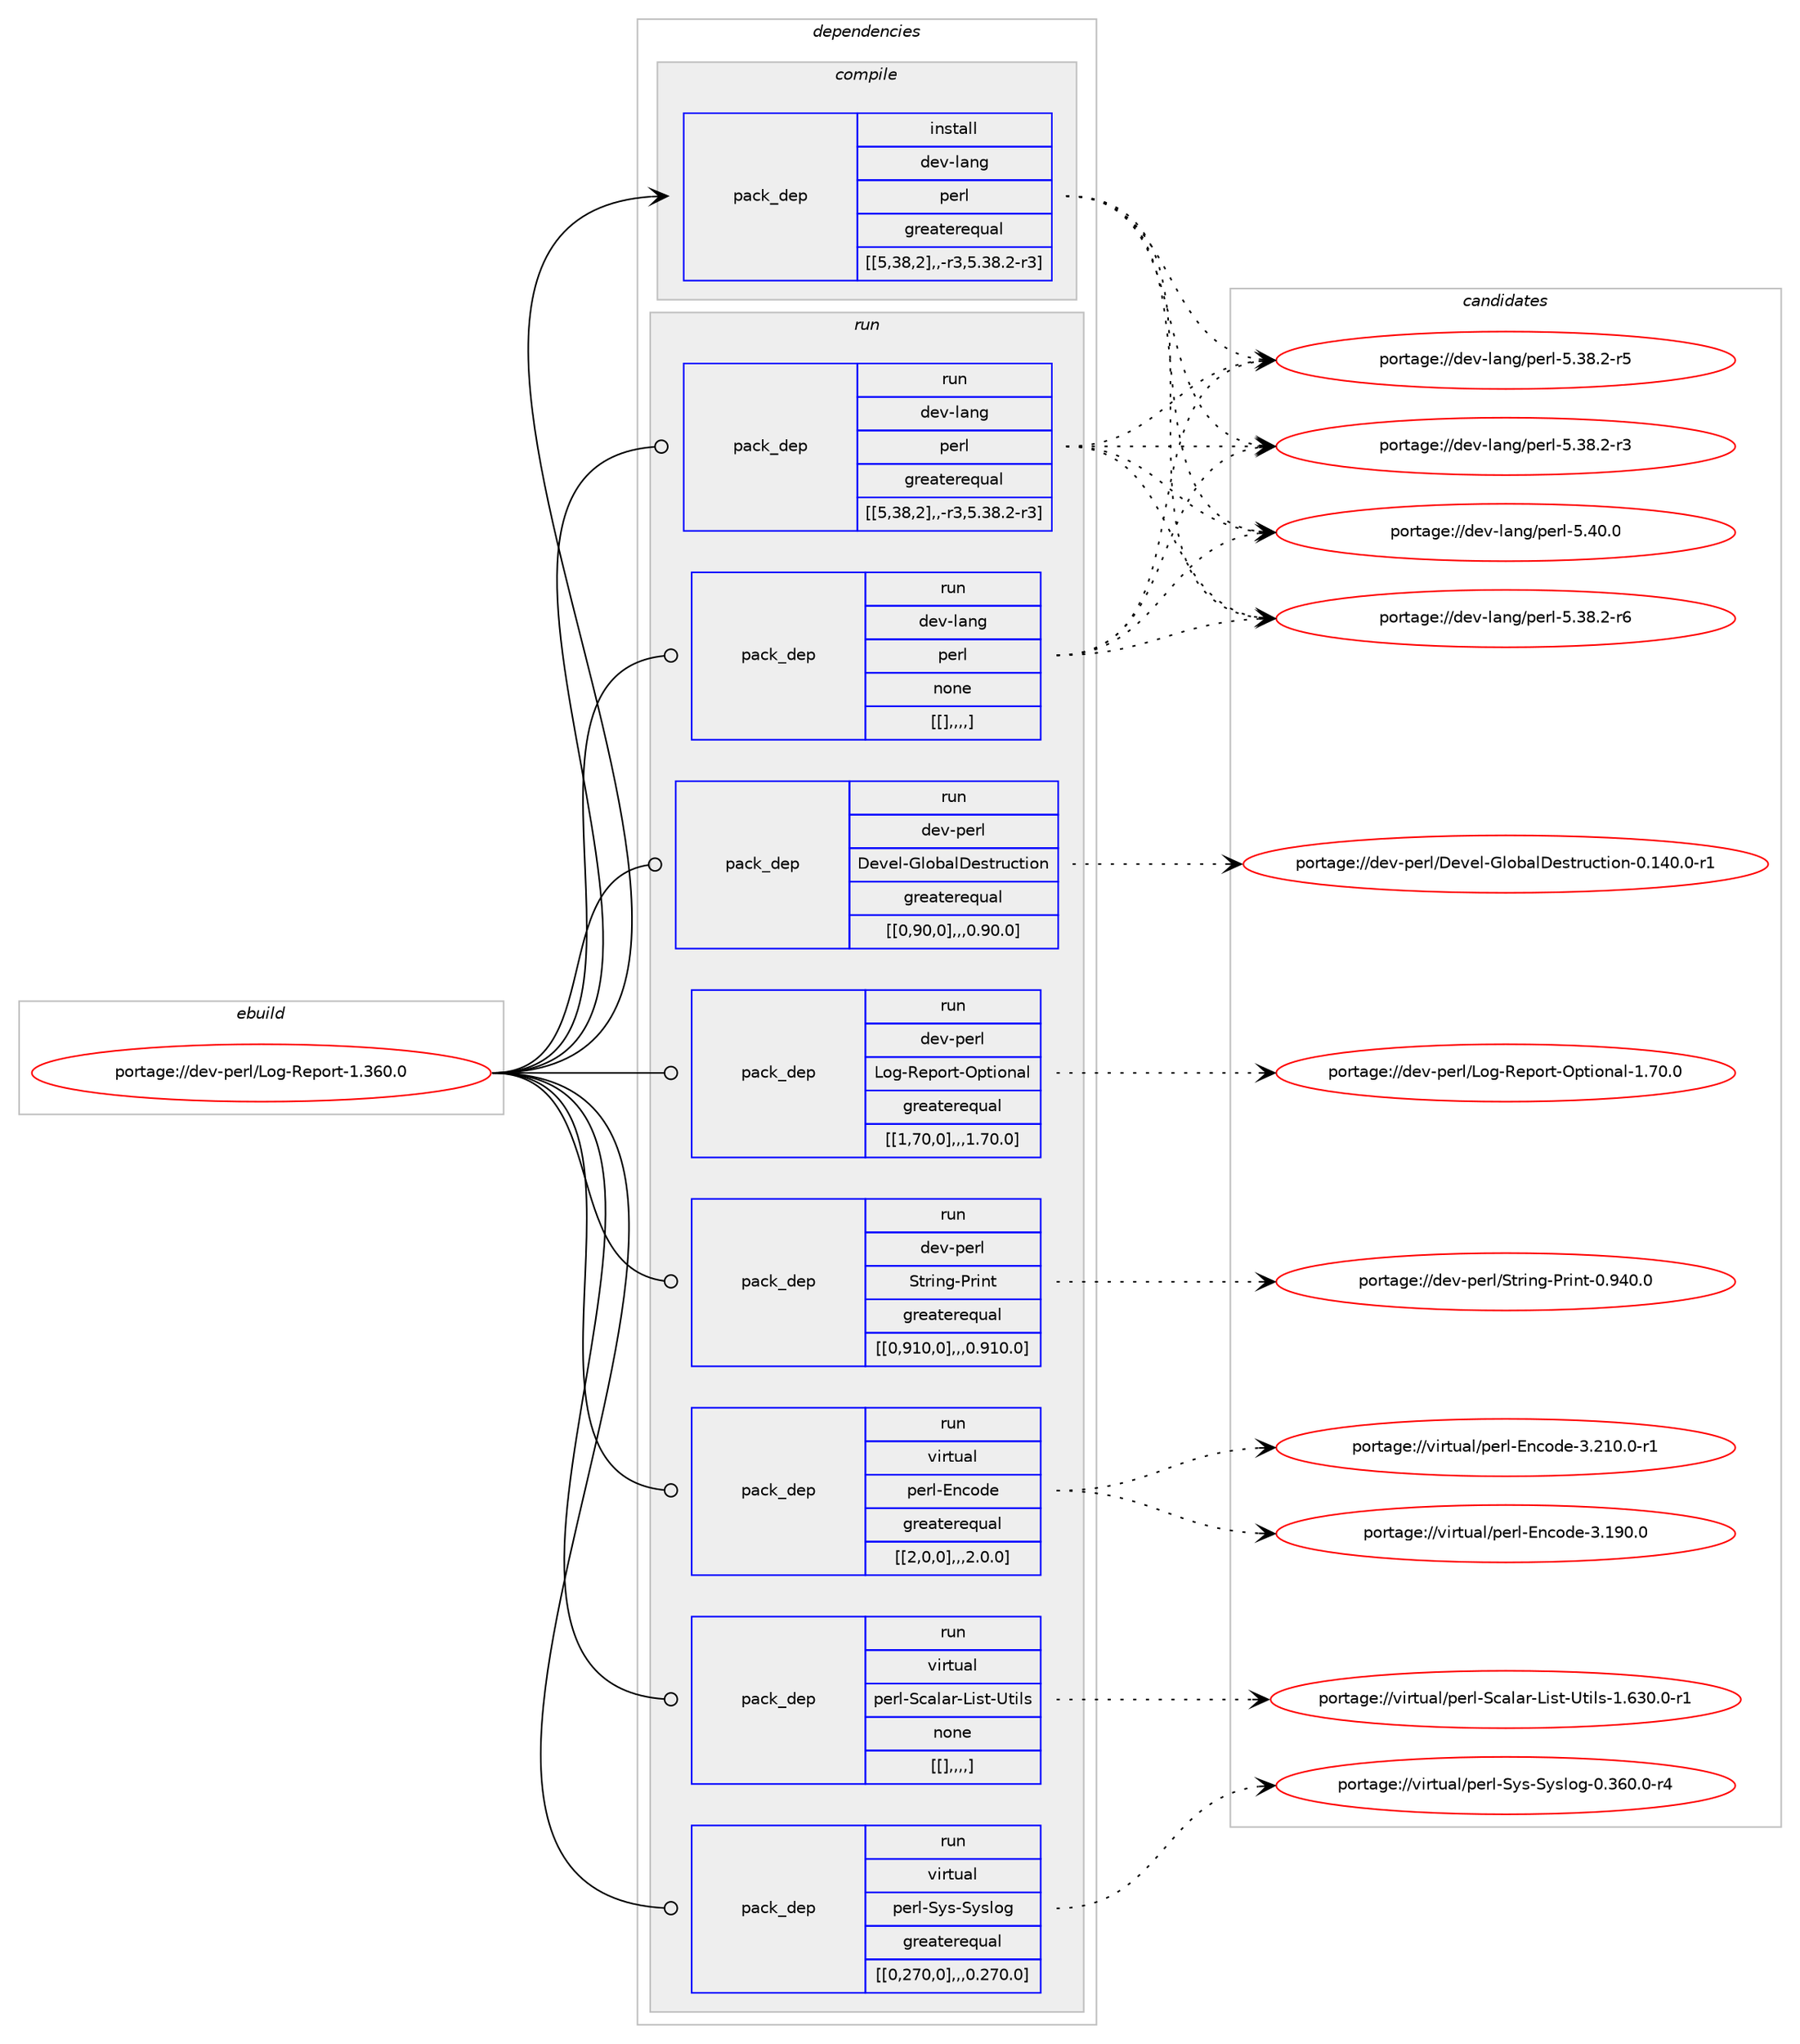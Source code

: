 digraph prolog {

# *************
# Graph options
# *************

newrank=true;
concentrate=true;
compound=true;
graph [rankdir=LR,fontname=Helvetica,fontsize=10,ranksep=1.5];#, ranksep=2.5, nodesep=0.2];
edge  [arrowhead=vee];
node  [fontname=Helvetica,fontsize=10];

# **********
# The ebuild
# **********

subgraph cluster_leftcol {
color=gray;
label=<<i>ebuild</i>>;
id [label="portage://dev-perl/Log-Report-1.360.0", color=red, width=4, href="../dev-perl/Log-Report-1.360.0.svg"];
}

# ****************
# The dependencies
# ****************

subgraph cluster_midcol {
color=gray;
label=<<i>dependencies</i>>;
subgraph cluster_compile {
fillcolor="#eeeeee";
style=filled;
label=<<i>compile</i>>;
subgraph pack101633 {
dependency133247 [label=<<TABLE BORDER="0" CELLBORDER="1" CELLSPACING="0" CELLPADDING="4" WIDTH="220"><TR><TD ROWSPAN="6" CELLPADDING="30">pack_dep</TD></TR><TR><TD WIDTH="110">install</TD></TR><TR><TD>dev-lang</TD></TR><TR><TD>perl</TD></TR><TR><TD>greaterequal</TD></TR><TR><TD>[[5,38,2],,-r3,5.38.2-r3]</TD></TR></TABLE>>, shape=none, color=blue];
}
id:e -> dependency133247:w [weight=20,style="solid",arrowhead="vee"];
}
subgraph cluster_compileandrun {
fillcolor="#eeeeee";
style=filled;
label=<<i>compile and run</i>>;
}
subgraph cluster_run {
fillcolor="#eeeeee";
style=filled;
label=<<i>run</i>>;
subgraph pack101634 {
dependency133248 [label=<<TABLE BORDER="0" CELLBORDER="1" CELLSPACING="0" CELLPADDING="4" WIDTH="220"><TR><TD ROWSPAN="6" CELLPADDING="30">pack_dep</TD></TR><TR><TD WIDTH="110">run</TD></TR><TR><TD>dev-lang</TD></TR><TR><TD>perl</TD></TR><TR><TD>greaterequal</TD></TR><TR><TD>[[5,38,2],,-r3,5.38.2-r3]</TD></TR></TABLE>>, shape=none, color=blue];
}
id:e -> dependency133248:w [weight=20,style="solid",arrowhead="odot"];
subgraph pack101635 {
dependency133249 [label=<<TABLE BORDER="0" CELLBORDER="1" CELLSPACING="0" CELLPADDING="4" WIDTH="220"><TR><TD ROWSPAN="6" CELLPADDING="30">pack_dep</TD></TR><TR><TD WIDTH="110">run</TD></TR><TR><TD>dev-lang</TD></TR><TR><TD>perl</TD></TR><TR><TD>none</TD></TR><TR><TD>[[],,,,]</TD></TR></TABLE>>, shape=none, color=blue];
}
id:e -> dependency133249:w [weight=20,style="solid",arrowhead="odot"];
subgraph pack101636 {
dependency133250 [label=<<TABLE BORDER="0" CELLBORDER="1" CELLSPACING="0" CELLPADDING="4" WIDTH="220"><TR><TD ROWSPAN="6" CELLPADDING="30">pack_dep</TD></TR><TR><TD WIDTH="110">run</TD></TR><TR><TD>dev-perl</TD></TR><TR><TD>Devel-GlobalDestruction</TD></TR><TR><TD>greaterequal</TD></TR><TR><TD>[[0,90,0],,,0.90.0]</TD></TR></TABLE>>, shape=none, color=blue];
}
id:e -> dependency133250:w [weight=20,style="solid",arrowhead="odot"];
subgraph pack101637 {
dependency133251 [label=<<TABLE BORDER="0" CELLBORDER="1" CELLSPACING="0" CELLPADDING="4" WIDTH="220"><TR><TD ROWSPAN="6" CELLPADDING="30">pack_dep</TD></TR><TR><TD WIDTH="110">run</TD></TR><TR><TD>dev-perl</TD></TR><TR><TD>Log-Report-Optional</TD></TR><TR><TD>greaterequal</TD></TR><TR><TD>[[1,70,0],,,1.70.0]</TD></TR></TABLE>>, shape=none, color=blue];
}
id:e -> dependency133251:w [weight=20,style="solid",arrowhead="odot"];
subgraph pack101638 {
dependency133252 [label=<<TABLE BORDER="0" CELLBORDER="1" CELLSPACING="0" CELLPADDING="4" WIDTH="220"><TR><TD ROWSPAN="6" CELLPADDING="30">pack_dep</TD></TR><TR><TD WIDTH="110">run</TD></TR><TR><TD>dev-perl</TD></TR><TR><TD>String-Print</TD></TR><TR><TD>greaterequal</TD></TR><TR><TD>[[0,910,0],,,0.910.0]</TD></TR></TABLE>>, shape=none, color=blue];
}
id:e -> dependency133252:w [weight=20,style="solid",arrowhead="odot"];
subgraph pack101639 {
dependency133253 [label=<<TABLE BORDER="0" CELLBORDER="1" CELLSPACING="0" CELLPADDING="4" WIDTH="220"><TR><TD ROWSPAN="6" CELLPADDING="30">pack_dep</TD></TR><TR><TD WIDTH="110">run</TD></TR><TR><TD>virtual</TD></TR><TR><TD>perl-Encode</TD></TR><TR><TD>greaterequal</TD></TR><TR><TD>[[2,0,0],,,2.0.0]</TD></TR></TABLE>>, shape=none, color=blue];
}
id:e -> dependency133253:w [weight=20,style="solid",arrowhead="odot"];
subgraph pack101640 {
dependency133254 [label=<<TABLE BORDER="0" CELLBORDER="1" CELLSPACING="0" CELLPADDING="4" WIDTH="220"><TR><TD ROWSPAN="6" CELLPADDING="30">pack_dep</TD></TR><TR><TD WIDTH="110">run</TD></TR><TR><TD>virtual</TD></TR><TR><TD>perl-Scalar-List-Utils</TD></TR><TR><TD>none</TD></TR><TR><TD>[[],,,,]</TD></TR></TABLE>>, shape=none, color=blue];
}
id:e -> dependency133254:w [weight=20,style="solid",arrowhead="odot"];
subgraph pack101641 {
dependency133255 [label=<<TABLE BORDER="0" CELLBORDER="1" CELLSPACING="0" CELLPADDING="4" WIDTH="220"><TR><TD ROWSPAN="6" CELLPADDING="30">pack_dep</TD></TR><TR><TD WIDTH="110">run</TD></TR><TR><TD>virtual</TD></TR><TR><TD>perl-Sys-Syslog</TD></TR><TR><TD>greaterequal</TD></TR><TR><TD>[[0,270,0],,,0.270.0]</TD></TR></TABLE>>, shape=none, color=blue];
}
id:e -> dependency133255:w [weight=20,style="solid",arrowhead="odot"];
}
}

# **************
# The candidates
# **************

subgraph cluster_choices {
rank=same;
color=gray;
label=<<i>candidates</i>>;

subgraph choice101633 {
color=black;
nodesep=1;
choice10010111845108971101034711210111410845534652484648 [label="portage://dev-lang/perl-5.40.0", color=red, width=4,href="../dev-lang/perl-5.40.0.svg"];
choice100101118451089711010347112101114108455346515646504511454 [label="portage://dev-lang/perl-5.38.2-r6", color=red, width=4,href="../dev-lang/perl-5.38.2-r6.svg"];
choice100101118451089711010347112101114108455346515646504511453 [label="portage://dev-lang/perl-5.38.2-r5", color=red, width=4,href="../dev-lang/perl-5.38.2-r5.svg"];
choice100101118451089711010347112101114108455346515646504511451 [label="portage://dev-lang/perl-5.38.2-r3", color=red, width=4,href="../dev-lang/perl-5.38.2-r3.svg"];
dependency133247:e -> choice10010111845108971101034711210111410845534652484648:w [style=dotted,weight="100"];
dependency133247:e -> choice100101118451089711010347112101114108455346515646504511454:w [style=dotted,weight="100"];
dependency133247:e -> choice100101118451089711010347112101114108455346515646504511453:w [style=dotted,weight="100"];
dependency133247:e -> choice100101118451089711010347112101114108455346515646504511451:w [style=dotted,weight="100"];
}
subgraph choice101634 {
color=black;
nodesep=1;
choice10010111845108971101034711210111410845534652484648 [label="portage://dev-lang/perl-5.40.0", color=red, width=4,href="../dev-lang/perl-5.40.0.svg"];
choice100101118451089711010347112101114108455346515646504511454 [label="portage://dev-lang/perl-5.38.2-r6", color=red, width=4,href="../dev-lang/perl-5.38.2-r6.svg"];
choice100101118451089711010347112101114108455346515646504511453 [label="portage://dev-lang/perl-5.38.2-r5", color=red, width=4,href="../dev-lang/perl-5.38.2-r5.svg"];
choice100101118451089711010347112101114108455346515646504511451 [label="portage://dev-lang/perl-5.38.2-r3", color=red, width=4,href="../dev-lang/perl-5.38.2-r3.svg"];
dependency133248:e -> choice10010111845108971101034711210111410845534652484648:w [style=dotted,weight="100"];
dependency133248:e -> choice100101118451089711010347112101114108455346515646504511454:w [style=dotted,weight="100"];
dependency133248:e -> choice100101118451089711010347112101114108455346515646504511453:w [style=dotted,weight="100"];
dependency133248:e -> choice100101118451089711010347112101114108455346515646504511451:w [style=dotted,weight="100"];
}
subgraph choice101635 {
color=black;
nodesep=1;
choice10010111845108971101034711210111410845534652484648 [label="portage://dev-lang/perl-5.40.0", color=red, width=4,href="../dev-lang/perl-5.40.0.svg"];
choice100101118451089711010347112101114108455346515646504511454 [label="portage://dev-lang/perl-5.38.2-r6", color=red, width=4,href="../dev-lang/perl-5.38.2-r6.svg"];
choice100101118451089711010347112101114108455346515646504511453 [label="portage://dev-lang/perl-5.38.2-r5", color=red, width=4,href="../dev-lang/perl-5.38.2-r5.svg"];
choice100101118451089711010347112101114108455346515646504511451 [label="portage://dev-lang/perl-5.38.2-r3", color=red, width=4,href="../dev-lang/perl-5.38.2-r3.svg"];
dependency133249:e -> choice10010111845108971101034711210111410845534652484648:w [style=dotted,weight="100"];
dependency133249:e -> choice100101118451089711010347112101114108455346515646504511454:w [style=dotted,weight="100"];
dependency133249:e -> choice100101118451089711010347112101114108455346515646504511453:w [style=dotted,weight="100"];
dependency133249:e -> choice100101118451089711010347112101114108455346515646504511451:w [style=dotted,weight="100"];
}
subgraph choice101636 {
color=black;
nodesep=1;
choice10010111845112101114108476810111810110845711081119897108681011151161141179911610511111045484649524846484511449 [label="portage://dev-perl/Devel-GlobalDestruction-0.140.0-r1", color=red, width=4,href="../dev-perl/Devel-GlobalDestruction-0.140.0-r1.svg"];
dependency133250:e -> choice10010111845112101114108476810111810110845711081119897108681011151161141179911610511111045484649524846484511449:w [style=dotted,weight="100"];
}
subgraph choice101637 {
color=black;
nodesep=1;
choice100101118451121011141084776111103458210111211111411645791121161051111109710845494655484648 [label="portage://dev-perl/Log-Report-Optional-1.70.0", color=red, width=4,href="../dev-perl/Log-Report-Optional-1.70.0.svg"];
dependency133251:e -> choice100101118451121011141084776111103458210111211111411645791121161051111109710845494655484648:w [style=dotted,weight="100"];
}
subgraph choice101638 {
color=black;
nodesep=1;
choice10010111845112101114108478311611410511010345801141051101164548465752484648 [label="portage://dev-perl/String-Print-0.940.0", color=red, width=4,href="../dev-perl/String-Print-0.940.0.svg"];
dependency133252:e -> choice10010111845112101114108478311611410511010345801141051101164548465752484648:w [style=dotted,weight="100"];
}
subgraph choice101639 {
color=black;
nodesep=1;
choice118105114116117971084711210111410845691109911110010145514650494846484511449 [label="portage://virtual/perl-Encode-3.210.0-r1", color=red, width=4,href="../virtual/perl-Encode-3.210.0-r1.svg"];
choice11810511411611797108471121011141084569110991111001014551464957484648 [label="portage://virtual/perl-Encode-3.190.0", color=red, width=4,href="../virtual/perl-Encode-3.190.0.svg"];
dependency133253:e -> choice118105114116117971084711210111410845691109911110010145514650494846484511449:w [style=dotted,weight="100"];
dependency133253:e -> choice11810511411611797108471121011141084569110991111001014551464957484648:w [style=dotted,weight="100"];
}
subgraph choice101640 {
color=black;
nodesep=1;
choice118105114116117971084711210111410845839997108971144576105115116458511610510811545494654514846484511449 [label="portage://virtual/perl-Scalar-List-Utils-1.630.0-r1", color=red, width=4,href="../virtual/perl-Scalar-List-Utils-1.630.0-r1.svg"];
dependency133254:e -> choice118105114116117971084711210111410845839997108971144576105115116458511610510811545494654514846484511449:w [style=dotted,weight="100"];
}
subgraph choice101641 {
color=black;
nodesep=1;
choice11810511411611797108471121011141084583121115458312111510811110345484651544846484511452 [label="portage://virtual/perl-Sys-Syslog-0.360.0-r4", color=red, width=4,href="../virtual/perl-Sys-Syslog-0.360.0-r4.svg"];
dependency133255:e -> choice11810511411611797108471121011141084583121115458312111510811110345484651544846484511452:w [style=dotted,weight="100"];
}
}

}
